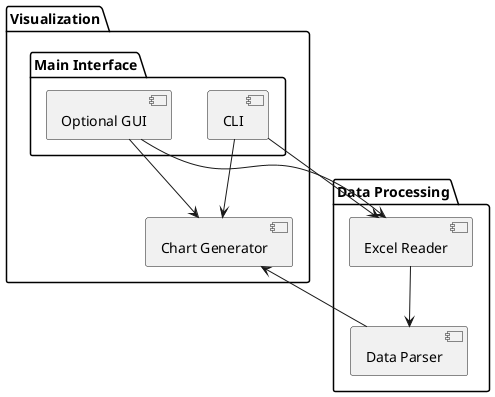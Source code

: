 @startuml
package "Data Processing" {
  [Excel Reader]
  [Data Parser]
}

package "Visualization" {
  [Chart Generator]


package "Main Interface" {
  [CLI]
  [Optional GUI]
}

[Excel Reader] --> [Data Parser]
[Data Parser] --> [Chart Generator]
[CLI] --> [Excel Reader]
[CLI] --> [Chart Generator]
[Optional GUI] --> [Excel Reader]
[Optional GUI] --> [Chart Generator]
@enduml